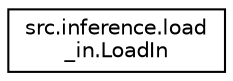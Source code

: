 digraph "Graphical Class Hierarchy"
{
 // LATEX_PDF_SIZE
  edge [fontname="Helvetica",fontsize="10",labelfontname="Helvetica",labelfontsize="10"];
  node [fontname="Helvetica",fontsize="10",shape=record];
  rankdir="LR";
  Node0 [label="src.inference.load\l_in.LoadIn",height=0.2,width=0.4,color="black", fillcolor="white", style="filled",URL="$classsrc_1_1inference_1_1load__in_1_1LoadIn.html",tooltip=" "];
}
